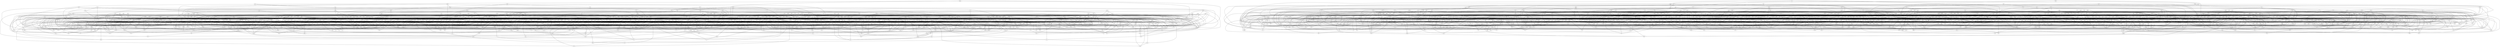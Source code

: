 graph G
{
lzr -- bkh;
ckv -- ljh;
ckv -- nnd;
ckv -- qmc;
ckv -- zfv;
ckj -- jtt;
ckj -- jkp;
ckj -- tgd;
ckj -- cmg;
rdz -- vgl;
rdz -- dpc;
rdz -- ljq;
svn -- fdm;
svn -- nrg;
svn -- rkr;
svn -- tsv;
xcj -- zrl;
xcj -- lnt;
mgs -- ztf;
mgs -- qzl;
qzs -- vpp;
qzs -- xxg;
qzs -- mqx;
qzs -- ngm;
tqr -- mtq;
tqr -- vpg;
tqr -- djd;
tbp -- hbv;
jgj -- qfp;
jgj -- vcm;
jgj -- pkp;
xdh -- slr;
snm -- xrh;
snm -- psc;
snm -- vgv;
snm -- mpn;
snm -- cbd;
cts -- zmp;
cts -- lng;
cts -- tbg;
qsn -- njh;
qfc -- cnn;
nhr -- jzs;
xhv -- gjb;
xhv -- fps;
xhv -- dzl;
rjh -- rgt;
rjh -- jql;
rdq -- rhd;
rdq -- msl;
rdq -- dfz;
rdq -- bkc;
pmd -- jxd;
pmd -- jmb;
tsq -- fnm;
tsq -- mgl;
tsq -- nln;
bfx -- zgr;
bfx -- cld;
bfx -- tsv;
bfx -- xrd;
jnt -- tqv;
jnt -- mpd;
trj -- nmm;
trj -- nln;
ppt -- xjk;
ppt -- xnr;
ppt -- zfq;
ppt -- dzx;
rxp -- ldd;
drm -- ccj;
drm -- jtt;
drm -- zxf;
drm -- mxb;
bxg -- txf;
bxg -- bnh;
bxg -- vgk;
bxg -- tmh;
lfm -- fgj;
lfm -- sjq;
lfm -- sxr;
lfm -- pzn;
gzd -- shc;
gzd -- pzj;
kpb -- blc;
kpb -- cnn;
kpb -- lkc;
kpb -- fkj;
hgj -- lbh;
hgj -- pnj;
hgj -- sbm;
hgj -- cdb;
lpr -- rzt;
lmc -- xlx;
lmc -- tvk;
rfp -- ffx;
rfp -- cqg;
mvt -- npn;
mvt -- dtq;
mvt -- xnq;
hkr -- gpd;
hkr -- bbl;
hkr -- shn;
tbg -- qzl;
tqb -- fxb;
tqb -- mrh;
bhq -- ktc;
bhq -- mgl;
bhq -- qcb;
rlk -- qvj;
xkt -- bbx;
xkt -- jsm;
xkt -- tsk;
xkt -- gxz;
jnr -- xgb;
jnr -- fjr;
rfc -- hxv;
rfc -- tqf;
rfc -- cln;
rfc -- bbn;
xnd -- gkn;
xnd -- fcm;
xnd -- nnc;
vlf -- gss;
vlf -- qct;
vlf -- qth;
vlf -- qtx;
ldg -- fgs;
ldg -- fjr;
ldg -- bvg;
nvh -- dtf;
nvh -- vxb;
ttq -- thc;
fhn -- bfz;
fhn -- djd;
fhn -- jtz;
ztk -- fmm;
ztk -- hvz;
xhd -- ngv;
frj -- hkm;
xpp -- jhs;
xpp -- lzs;
xpp -- slr;
xpp -- dgd;
mzz -- dtn;
mzz -- bhl;
mzz -- kmk;
kkq -- ksg;
kkq -- ssc;
cdb -- clt;
cdb -- lzs;
cdb -- xxm;
rrv -- dcj;
rrv -- mjv;
rrv -- lrp;
rrv -- bmm;
jsz -- kss;
jjv -- kzx;
jjv -- xjb;
jjv -- nkl;
jjv -- bfj;
jjv -- vpd;
rhp -- qzl;
rhp -- hsr;
rhp -- mkl;
drp -- thr;
drp -- hkr;
drp -- mnr;
drp -- qdm;
khl -- mhb;
vjr -- vqm;
vjr -- qhn;
vjr -- jgg;
blc -- dgx;
qmk -- jbm;
qmk -- tbp;
qmk -- jdh;
qmk -- dqr;
qmk -- vgl;
llp -- zkp;
llp -- njs;
llp -- xnd;
llp -- mtq;
zzh -- zjc;
zzh -- xqm;
qkj -- lgj;
qkj -- rgb;
dzb -- fgc;
dzb -- nxr;
dzb -- vpg;
dzb -- hzz;
qsm -- gps;
qsm -- lhm;
fxz -- cbg;
kns -- snt;
kns -- znl;
tqm -- nrk;
tqm -- jjh;
tqm -- szj;
tqm -- mcg;
rpt -- jnq;
rpt -- lpb;
rpt -- gqs;
rpt -- glk;
hmz -- qmf;
vmf -- pvl;
vmf -- lrj;
vmf -- vrs;
pgq -- znv;
fxv -- xrl;
fxv -- kgf;
fxv -- llh;
fxv -- xhm;
fxv -- hql;
dhr -- xcs;
dhr -- trr;
dhr -- ccj;
dhr -- skh;
vgx -- gbb;
vgx -- ldk;
vgx -- jqs;
rpv -- jqd;
rpv -- djz;
rpv -- hsc;
rpv -- sfz;
kzn -- fsh;
kzn -- scp;
hhd -- gqb;
hhd -- rpm;
hhd -- gtd;
hhd -- xxm;
pcz -- kdd;
pcz -- kzd;
rjq -- lkc;
rjq -- qps;
rxq -- rqr;
rxq -- nzm;
rxq -- flf;
rxq -- sdk;
jtk -- vmx;
jtk -- tzf;
jtk -- pbb;
jtk -- jqs;
bbs -- zrl;
bbs -- vbs;
bqm -- vts;
bqm -- jzq;
gkx -- pcf;
gkx -- jxz;
tqf -- rxd;
tqf -- bfz;
tqf -- zqt;
lkr -- fbs;
lkr -- bdc;
kbh -- gvs;
kbh -- bnh;
kbh -- cvg;
kbh -- kbl;
kbh -- kcn;
kpm -- dkm;
kpm -- dtq;
kpm -- pkj;
kpm -- npf;
gcb -- czn;
gcb -- nvr;
vrp -- ddd;
vrp -- nvg;
vrp -- pxz;
vrp -- vgv;
rvp -- tsr;
rvp -- sxm;
rvp -- dfc;
dxd -- rdn;
dxd -- gmv;
qfs -- xrf;
qfs -- klv;
qtl -- mzq;
qtl -- xqb;
qtl -- hhc;
dqr -- zpv;
fqc -- cbd;
fqc -- vvd;
fqc -- xdf;
ggc -- lpr;
ggc -- bxp;
vgz -- cft;
vgz -- jzj;
vgz -- qkb;
vgz -- cjq;
vgz -- xvn;
vgz -- tgd;
fxp -- ctr;
fxp -- nvc;
vpr -- ksg;
vpr -- jdh;
vpr -- dbm;
tfn -- tvs;
tfn -- rxf;
tfn -- gqt;
jjq -- jhh;
jjq -- qfc;
jjq -- cjq;
jjq -- dhl;
pfv -- vkh;
pfv -- fsf;
pfv -- lrp;
kkz -- flb;
kkz -- dhl;
kkz -- nqr;
kkz -- xhv;
kkz -- rks;
kkz -- hxb;
sfl -- qxp;
sfl -- zzg;
sfl -- kcs;
sfl -- tsk;
pxv -- kvz;
pxv -- snk;
pxv -- fqc;
pxv -- cgc;
rmx -- hhk;
rmx -- zcb;
rmx -- khl;
rmx -- fdm;
rmx -- tsc;
szf -- sjn;
szf -- sxm;
szf -- npm;
fsh -- pcj;
jsb -- gxn;
jjn -- hjs;
jjn -- gmv;
jjn -- ltt;
jjn -- kxs;
gsz -- ssz;
gsz -- cxf;
gsz -- ngp;
drn -- bdc;
drn -- tdl;
drn -- qmv;
drn -- thr;
ppr -- dvk;
hrj -- fzf;
hrj -- hzv;
dsp -- bzv;
dsp -- nvv;
dsp -- pgq;
vfx -- vxg;
vfx -- rpm;
vfx -- zpf;
qqs -- fkv;
qqs -- cdc;
grh -- kfk;
grh -- plf;
grh -- fxd;
qdc -- qsm;
qdc -- mvn;
qdc -- qsd;
qdc -- vbv;
jhh -- qqc;
jhh -- kzd;
jhh -- bqx;
mgl -- zcc;
mgl -- mps;
lvp -- njs;
lvp -- drn;
lvp -- jnr;
lvp -- nnt;
lvp -- shg;
zsc -- mmp;
zsc -- svc;
zsc -- rks;
zsc -- pcz;
xgt -- zzg;
xgt -- dmn;
xgt -- stl;
tlf -- vtz;
tlf -- mfn;
tlf -- kvq;
tlf -- dxx;
cqg -- dmb;
jml -- ckj;
jml -- hjc;
jml -- cjq;
jml -- jpr;
mhr -- flq;
mhr -- qmg;
mhr -- sfb;
mhr -- gkb;
mct -- vxb;
mct -- znv;
mct -- tsf;
mct -- bln;
shg -- jfv;
shg -- jsz;
kvv -- pvj;
kvv -- mpz;
kvv -- rpg;
kvv -- dtn;
cgc -- bln;
cgc -- ckt;
vlv -- qfp;
vlv -- rgb;
bvq -- pdh;
bvq -- qxd;
bvq -- brd;
bvq -- fpf;
ckx -- jxd;
cvk -- jjh;
cvk -- brt;
cvk -- qfq;
dtf -- nvk;
dtf -- dnz;
ftv -- dkk;
ftv -- lrz;
ftv -- npf;
ftv -- mhm;
vzp -- bsc;
vzp -- szr;
zcd -- xbk;
zcd -- tbn;
zcd -- sck;
zcd -- gvs;
bnf -- fsf;
bnf -- qxd;
bnf -- qpp;
bnf -- fpx;
ksn -- gck;
ksn -- fcj;
cpn -- ptx;
cpn -- ccj;
cpn -- jgj;
cpn -- vpv;
flc -- shf;
lrp -- qpl;
dxb -- lhm;
dxb -- xhd;
dxb -- vpd;
rmj -- rfp;
rmj -- mgs;
rmj -- pmd;
rmj -- ppk;
zfc -- ckk;
zfc -- bpk;
zfc -- qtv;
zfc -- khl;
ccz -- vhc;
ccz -- ctr;
ccz -- lrz;
ccz -- dqv;
bsc -- pgq;
tkx -- mkc;
tkx -- zrx;
gtb -- xgb;
gtb -- cnj;
dhg -- znl;
dhg -- rnc;
dhg -- jgn;
dhg -- hrg;
dhg -- fbl;
ppk -- pbb;
ppk -- vfx;
jtz -- lkr;
jtz -- bbn;
fdh -- snt;
rvn -- dft;
rvn -- gnv;
ghg -- rks;
ghg -- kgf;
kfk -- pcf;
xpj -- pvk;
xpj -- fjh;
xpj -- hsc;
xpj -- gtd;
bgx -- rzt;
rps -- cdc;
rps -- gqs;
tnz -- vrx;
tnz -- xdh;
tnz -- xxm;
jsp -- bhl;
jsm -- xvg;
jsm -- ptx;
jsm -- mvb;
jsm -- mrh;
smg -- cdx;
smg -- xpr;
smg -- xzq;
qgl -- bcc;
qgl -- blc;
fzf -- rcg;
rmb -- dmq;
rmb -- vgl;
rmb -- hpq;
dlg -- zvk;
dlg -- sbx;
dlg -- ghg;
dlg -- ldd;
dlg -- trj;
dlg -- rvh;
vvm -- mvc;
vvm -- cnd;
zvm -- fcm;
zvm -- fgc;
zvm -- cbd;
hgd -- dmr;
hgd -- tjt;
hgd -- pbg;
hgd -- ljh;
nkr -- tvz;
nkr -- scp;
rqr -- hnb;
rqr -- ndn;
rqr -- msr;
rqr -- vqm;
qxb -- jlh;
qxb -- kff;
qxb -- sph;
qxb -- hzc;
sxh -- cjz;
sxh -- qmg;
sxh -- xmj;
mlc -- qzg;
mlc -- fdh;
mlc -- rxh;
rlh -- ppr;
rlh -- xfz;
rlh -- xdz;
rlh -- glv;
rlh -- bpv;
rlh -- cpv;
dnx -- zcv;
fdq -- zkm;
fdq -- csd;
zvg -- vtl;
zvg -- drk;
zrk -- dsh;
zrk -- zcb;
zrk -- blb;
zrk -- ppr;
vck -- vtf;
qtx -- hbt;
svc -- qqh;
lvm -- zvd;
lvm -- dtf;
lvm -- jsb;
rxd -- tmh;
rxd -- drk;
bmx -- zkb;
bmx -- fnc;
bmx -- hhx;
bmx -- drg;
kmt -- qtp;
kmt -- gjh;
kmt -- smh;
rjp -- rkb;
rjp -- mgr;
rjp -- zpj;
rjp -- jsb;
gkn -- hvb;
gxp -- htl;
gxp -- xcs;
gxp -- bfr;
gxp -- zzn;
gxp -- fbx;
xhm -- ftn;
jlm -- kkn;
jlm -- plp;
xlv -- trp;
xlv -- cnj;
xlv -- kpq;
xlv -- bkc;
hfg -- tlp;
hfg -- vkz;
hfg -- zkb;
hfg -- nkr;
hfg -- fbl;
txj -- vdq;
txj -- plh;
lmx -- srj;
lmx -- frt;
lmx -- vxj;
lmx -- qmh;
bsp -- qps;
bsp -- plf;
vtz -- mvb;
gmh -- cbd;
gmh -- znl;
hfb -- pzp;
hfb -- zgb;
hfb -- gsx;
hfb -- dmf;
hfb -- brf;
lrz -- nlr;
lrz -- skr;
pfd -- nmm;
pfd -- bck;
pfd -- pkz;
nfs -- tcc;
nfs -- hmc;
nfs -- nfc;
flq -- flv;
flq -- jnt;
flq -- mzq;
pbg -- qdr;
btd -- bgv;
btd -- cqc;
btd -- ptl;
btd -- fgs;
bgn -- kbb;
bgn -- kxm;
bgn -- hql;
bgn -- qjk;
qsc -- vcb;
qsc -- kzq;
qsc -- zqt;
qsc -- gbh;
bhj -- ckx;
bhj -- jgd;
bhj -- vmg;
bhj -- gbb;
kcs -- hvd;
kcs -- zrf;
kcs -- qgl;
qlt -- fdv;
qlt -- bmm;
qlt -- dhl;
qlt -- fsf;
bbr -- dmq;
bbr -- kbn;
bbr -- znj;
bbr -- scr;
gpf -- bkh;
gpf -- qdr;
gpf -- vtm;
gpf -- crd;
gpf -- dvj;
jjx -- dgx;
jjx -- gbs;
rct -- ldv;
rct -- vgk;
rct -- mck;
rct -- fbl;
xvb -- jdk;
xvb -- zqt;
xvb -- nvg;
xvb -- jfl;
nkl -- xzm;
nkl -- jzj;
nkl -- mhx;
nxg -- fgc;
tzs -- zjc;
tzs -- xhc;
tzs -- mdh;
qpf -- czm;
qpf -- dxx;
qpf -- hzs;
qpf -- zpk;
ssd -- jsc;
ssd -- kld;
ssd -- shf;
ssd -- frx;
gtd -- shf;
nxr -- kcn;
nxr -- qfj;
nxr -- mpm;
mmp -- dmn;
mmp -- pzg;
sfz -- hrl;
sfz -- ssz;
sfz -- ghn;
vmj -- xzd;
vmj -- pzj;
vmj -- pbq;
vmj -- mzd;
jft -- zxs;
jft -- cnn;
jkp -- zxs;
jkp -- hbg;
jkp -- mxb;
tfr -- vtj;
tfr -- pnp;
tfr -- hsf;
tfr -- gmh;
xql -- pkz;
xql -- hhf;
xql -- xfs;
vpd -- sss;
hsk -- zpt;
lqr -- ghm;
ptx -- dmb;
fcq -- ntb;
fcq -- zkb;
fcq -- dbm;
fcq -- lgb;
fcq -- smg;
bvv -- jsb;
bvv -- vkz;
bvv -- lnt;
bvv -- nnc;
ldv -- jnf;
ldv -- drc;
qpc -- bgv;
qpc -- ctr;
rnm -- qkz;
pjk -- hxb;
pjk -- stk;
pjk -- vjc;
pjk -- shv;
pjk -- sjq;
pjk -- rxp;
hsf -- psc;
hsf -- nvv;
hsf -- jvv;
khs -- sdk;
khs -- bjm;
khs -- bxp;
pvp -- kzn;
pvp -- mln;
gsx -- vhp;
gsx -- cvj;
ghn -- dgx;
ghn -- qzl;
lfq -- rql;
lfq -- gcb;
lfq -- lhz;
jfv -- zjc;
pkv -- fgd;
pkv -- qvz;
pkv -- fpk;
qmh -- shc;
qmh -- mzm;
fpn -- qps;
fpn -- dtz;
pbd -- hrj;
pbd -- qcq;
qlf -- frj;
jgs -- rdk;
jgs -- lnt;
jgs -- jsz;
jgs -- bsx;
pcj -- qnt;
vgf -- gps;
vgf -- shr;
zbv -- gzd;
zbv -- xnk;
zbv -- bmq;
zbv -- pnj;
rbh -- xcx;
rbh -- fkc;
rbh -- sgb;
rbh -- smv;
rbh -- hfs;
gbb -- gkh;
gbb -- dkf;
fdn -- zpt;
fdn -- fll;
pvk -- rvn;
pvk -- mrg;
fxg -- vjr;
fxg -- pcz;
fxg -- hrh;
nqj -- lrp;
nqj -- ngp;
sfb -- krq;
sfb -- rfv;
sfb -- xnt;
xpx -- lxd;
xpx -- tts;
xpx -- nxh;
jzv -- bnt;
jzv -- vfr;
jzv -- sxm;
lxs -- kxs;
lxs -- grd;
lxs -- sbh;
gtl -- kvt;
gtl -- fsf;
gtl -- xnr;
gtl -- kxd;
bgl -- rvn;
bgl -- nst;
bgl -- jzb;
vhp -- cdc;
qdm -- fct;
qdm -- zzh;
qdm -- mzq;
jvb -- kxd;
jvb -- qpl;
jvb -- gtf;
jvb -- nrk;
jvb -- bqg;
jvb -- htx;
clv -- jgs;
clv -- shk;
clv -- mlc;
msh -- brf;
msh -- qmc;
msh -- lss;
msh -- hfk;
vlp -- rff;
vlp -- kjf;
vlp -- lqm;
vlp -- ctv;
zfq -- dcd;
zfq -- xhm;
tzh -- jzq;
tzh -- lqx;
tzh -- lxg;
tzh -- kkn;
tzh -- vxb;
xrl -- hxq;
xrl -- frx;
khz -- qcq;
khz -- hnr;
khz -- psl;
khz -- ztc;
nhz -- vft;
xqb -- vmk;
xqb -- dmf;
kbm -- kbn;
kbm -- xrh;
rzt -- slr;
kzq -- bdb;
kzq -- tsr;
kzq -- prh;
vxf -- slb;
vxf -- vts;
vxf -- fsh;
nsh -- stc;
nsh -- mpn;
qdg -- bqf;
qdg -- clk;
qdg -- snn;
qdg -- lpg;
jdd -- mjg;
jdd -- nvl;
jdd -- tkx;
jdd -- tqr;
hrh -- clt;
hrh -- plt;
hrh -- dmb;
gjh -- klz;
gjh -- brd;
kbk -- dlg;
kbk -- xhd;
kbk -- rjq;
kbk -- pkz;
psq -- czz;
psq -- nbp;
psq -- hpd;
psq -- qkz;
fcm -- plh;
tpv -- snt;
tpv -- stc;
vvt -- fsh;
ptf -- pbg;
ptf -- zjc;
ptf -- xnq;
ptf -- mvc;
ptf -- qgc;
ptf -- dfc;
ptf -- tvt;
ptf -- kns;
hsg -- drk;
hsg -- glk;
hsg -- kfj;
hsg -- bsr;
bfz -- vhc;
bfz -- vhh;
mxf -- qgx;
mxf -- lkc;
kgd -- lzr;
kgd -- fll;
klv -- kqr;
dcd -- bfm;
trq -- rht;
xmj -- ffd;
xmj -- cjh;
xmj -- gtj;
xmj -- xvd;
fvn -- mgh;
fvn -- rkr;
fvn -- znz;
fvn -- grd;
pdq -- qfj;
hrb -- tfn;
hrb -- glc;
hrb -- kns;
hrb -- xfn;
hrb -- dkb;
blb -- qpl;
blb -- kld;
qrj -- jsm;
ldr -- jmb;
ldr -- mzj;
ldr -- vqm;
rlf -- vgt;
rlf -- htc;
rlf -- fxz;
hnq -- tkr;
hnq -- kxv;
hnq -- jpc;
njn -- fhn;
njn -- xnd;
njn -- pht;
njn -- njh;
vrx -- mzj;
vrx -- tqb;
cln -- vpr;
cln -- hxv;
cln -- vfp;
krl -- nld;
krl -- xdl;
krl -- fdn;
krl -- dtq;
xfm -- thc;
xfm -- dlb;
xfm -- ndn;
xfm -- czm;
xfm -- fpx;
xfm -- zcb;
ndl -- tvz;
npf -- vxb;
fql -- ntb;
ccd -- cxf;
ccd -- ccf;
clt -- kxm;
sbj -- bck;
vzl -- kqj;
vzl -- bpt;
vzl -- bhl;
ccj -- xsl;
kxs -- mhb;
kxs -- qrq;
kxs -- vpp;
qth -- qvr;
qth -- bpp;
rdl -- kzn;
rdl -- kfj;
rdl -- zxj;
rdl -- nzj;
fpx -- sxr;
fpx -- nzm;
fpx -- bfm;
shl -- zft;
shl -- bfj;
shl -- mjv;
rds -- jqf;
rds -- phc;
rds -- flc;
rds -- sld;
rds -- nnz;
czx -- hqv;
lsc -- lpg;
lsc -- mlc;
lsc -- tbp;
lsc -- nvr;
lsc -- xpx;
lsc -- fkc;
qsd -- slr;
qsd -- hbg;
qsd -- hnr;
trp -- ldv;
trp -- dph;
trp -- glr;
lzp -- lzs;
lzp -- mps;
pdv -- jmp;
pdv -- zzn;
htx -- cfm;
htx -- bpt;
htx -- flc;
nzs -- pzc;
nzs -- hmz;
nzs -- tfg;
crs -- xgr;
crs -- zrt;
hsm -- bsr;
hsm -- lmc;
hsm -- gjp;
mnp -- czn;
mnp -- lmc;
mnp -- xpr;
mnp -- bmx;
mfn -- smh;
dkb -- zph;
ppx -- xgb;
ppx -- dpc;
ppx -- gpd;
ppx -- hpd;
mnr -- cdc;
mnr -- kkt;
pbr -- sxg;
pbr -- hhc;
pbr -- ljz;
pbr -- vtf;
fkj -- qpp;
hcm -- pdh;
hcm -- xdh;
hcm -- cpv;
hcm -- lcq;
mcf -- llp;
mcf -- ljq;
mcf -- zpv;
mcf -- hfs;
jdk -- ssc;
mck -- kcj;
mck -- rgh;
hzf -- tvt;
hzf -- tkx;
hzf -- hrt;
dhj -- fxb;
dhj -- gjd;
lpz -- qkz;
lpz -- htc;
tts -- rnm;
tts -- bdc;
tts -- scb;
tts -- kgd;
tts -- mvc;
jxd -- xxm;
jxd -- vcm;
jxd -- qtp;
xpl -- zgr;
xpl -- gbs;
xpl -- xhm;
xpl -- sxr;
xpl -- tsc;
qqm -- pcm;
rgb -- qrj;
rgb -- fqd;
msl -- cvs;
msl -- nlr;
fmm -- mhm;
fmm -- lpb;
rtt -- xql;
rtt -- tbg;
rtt -- vgx;
rtt -- lgj;
xbt -- qlf;
xbt -- kjr;
xbt -- zqk;
xbt -- vpv;
mgm -- sgz;
mgm -- mps;
mgm -- gjd;
clk -- tvk;
clk -- vmk;
clk -- bnt;
rqd -- ptl;
rqd -- bpl;
rqd -- xgr;
rqd -- vbk;
rqd -- drg;
vgl -- txf;
bbx -- zdd;
bbx -- jsc;
bbx -- jql;
fpk -- xdd;
fpk -- ffr;
fpk -- hbt;
fpk -- cqg;
dmq -- qzg;
ncb -- znj;
ncb -- mls;
ncb -- kmq;
ncb -- cvq;
xjk -- ghn;
xjk -- gtd;
xjk -- cvk;
bcc -- mrh;
bcc -- bfm;
tnh -- rqm;
tnh -- lrj;
xfz -- jkd;
xfz -- zdf;
zrv -- rmx;
zrv -- mgl;
zrv -- rpm;
ztf -- xzd;
ztf -- bpk;
ztf -- mvb;
gjb -- xfz;
gjb -- xxg;
zgq -- xlf;
zgq -- ddd;
zgq -- vvt;
zgq -- scb;
hmc -- kbb;
hmc -- ckm;
jts -- qpc;
jts -- vhc;
jts -- dfn;
jts -- vpg;
slb -- qkz;
dpd -- klv;
dpd -- mpd;
dpd -- mhm;
msr -- mrg;
zhs -- qct;
zhs -- ccf;
plp -- rqm;
plp -- qzg;
jvv -- gqt;
cpk -- zdd;
cpk -- svc;
cpk -- gqb;
cpk -- dtn;
cpk -- kfk;
bgk -- nvk;
bgk -- gck;
mkv -- ksn;
bnt -- vts;
mpn -- qxh;
mpn -- nlr;
fdb -- vvg;
qcq -- gsm;
qcq -- fzf;
ccf -- xcf;
mvn -- bph;
mvn -- fzf;
mvn -- qqc;
zbs -- vcb;
zbs -- cvg;
zbs -- crd;
jlh -- qsn;
jlh -- xbk;
jlh -- vhc;
ckm -- vvg;
ckm -- qxp;
rkr -- vrx;
rkr -- xcf;
rkr -- fxl;
scs -- hmc;
scs -- ngm;
scs -- mgm;
scs -- pcz;
nbp -- drc;
nbp -- kbm;
nbp -- prj;
nbp -- rlk;
nbp -- jxb;
nbp -- glc;
szj -- pxf;
szj -- rjq;
szj -- pjc;
kxm -- tcv;
kxm -- kbd;
kxm -- ghm;
gdv -- srg;
gdv -- fsv;
gdv -- qfp;
gdv -- psr;
gdv -- mrm;
gdv -- vdf;
qgc -- bkh;
qgc -- zfv;
tvg -- fpf;
lhm -- pzn;
lhm -- mvr;
rkl -- mqf;
rkl -- bkp;
rkl -- qlf;
lph -- flv;
lph -- qfs;
hfh -- vxt;
hfh -- zvd;
fqr -- mkl;
fqr -- xzm;
fqr -- nkb;
mpd -- tlp;
jng -- cmn;
jng -- lhm;
czm -- ggs;
czm -- fdb;
sbc -- psc;
sbc -- kcj;
sbc -- fns;
dqt -- gkx;
dqt -- mfm;
cft -- xcf;
nnt -- gkb;
nnt -- kss;
nnt -- dfz;
cjz -- dfz;
nnd -- mnr;
nnd -- jjz;
gtx -- trj;
gtx -- gsz;
gtx -- vlv;
gtx -- psg;
czn -- ljz;
bgp -- fpx;
bgp -- ldr;
bgp -- lpr;
bgp -- hzv;
tss -- nhx;
tss -- dmq;
tss -- sxh;
tss -- rqm;
tss -- qdm;
xmr -- qjd;
xmr -- qtv;
xmr -- nqj;
xmr -- smh;
znv -- gbh;
znv -- qvj;
lng -- fdb;
lng -- nzm;
lng -- trj;
bmk -- nst;
bmk -- bcc;
bmk -- jcp;
bmk -- ghg;
xfb -- mqf;
xfb -- hcm;
xfb -- flb;
xfb -- fxg;
rjs -- qhb;
rjs -- rps;
rjs -- dns;
rjs -- cjh;
rjs -- gtb;
rjs -- lqp;
rjs -- nrf;
mxb -- bfj;
mxb -- tpl;
kvj -- pdq;
kvj -- ptm;
kvj -- xrz;
kvj -- nnc;
kfx -- xnk;
kfx -- xhd;
kfx -- xkd;
kfx -- cqg;
kmq -- ttn;
kmq -- xcj;
xvl -- qlf;
xvl -- gzp;
xvl -- dkf;
xvl -- svq;
xvl -- mgl;
pks -- chd;
pks -- mzz;
pks -- qgt;
qxh -- pzx;
vmk -- rnm;
xcx -- xqm;
xcx -- ljz;
zdf -- flb;
zdf -- mrg;
gtf -- pzn;
cjq -- dxb;
snp -- hvz;
snp -- glt;
snp -- ckc;
brt -- fqd;
brt -- vgf;
fdf -- fvr;
fdf -- tqb;
fdf -- jmr;
zhm -- msr;
zhm -- fxd;
zhm -- fzl;
flf -- tvg;
flf -- gbs;
flf -- pzj;
qtn -- bmq;
qtn -- kmt;
qtn -- hmr;
qtn -- mgs;
trz -- rpm;
trz -- pdv;
trz -- cmn;
grg -- mhm;
grg -- zrt;
jjh -- mht;
jjh -- nsl;
jjh -- jft;
dxx -- jsp;
dxx -- pzn;
rlg -- qtx;
grd -- sbj;
mhn -- pdx;
mhn -- csd;
mhn -- ncq;
mhn -- xdc;
mhn -- pnj;
chp -- jzz;
chp -- ddj;
chp -- vjv;
chp -- bqx;
nvl -- jsz;
nvl -- ttn;
tzn -- xlf;
tzn -- ksg;
tzn -- xpx;
tzn -- ktz;
grq -- pfd;
grq -- szj;
grq -- fsv;
kqj -- hkm;
vkz -- zph;
kkt -- hpd;
fll -- zcv;
gbj -- sfr;
gbj -- ktc;
gbj -- bjl;
gbj -- rkf;
gbj -- ttd;
gbj -- bck;
rnn -- hnq;
rnn -- lkr;
rnn -- mfr;
rnn -- gpd;
sln -- bqg;
sln -- llh;
sln -- zrv;
nms -- znf;
nms -- mnz;
nms -- rps;
lcb -- jqf;
lcb -- shv;
lcb -- zpk;
lcb -- zxf;
bmq -- gjd;
bzv -- vtf;
dzp -- lxs;
dzp -- ptk;
dzp -- nhr;
dzp -- djz;
xgr -- fkc;
zfj -- vxt;
zfj -- lph;
zfj -- mtq;
zfj -- cst;
zfj -- rfj;
cld -- fpf;
cld -- tsv;
cld -- vgf;
xxq -- sgq;
xxq -- ppk;
xxq -- zcc;
xxq -- sbh;
zmp -- rzt;
zmp -- qqm;
zmp -- ntm;
zmp -- klz;
xdl -- vks;
xdl -- qmc;
xdl -- jgn;
lhd -- qfp;
lhd -- nhj;
lhd -- lgj;
lhd -- ftd;
lhd -- rxp;
zpd -- lpf;
zpd -- dft;
zpd -- pzn;
zpd -- mjb;
bvg -- dfc;
bvg -- zcv;
bvg -- xlf;
bvg -- rfj;
vbk -- fpv;
vbk -- nhz;
tdl -- kxv;
tdl -- slb;
tdl -- glr;
tjt -- nvc;
tjt -- lpb;
tjt -- gpj;
pzp -- pnp;
dpv -- dgg;
dpv -- jkd;
dpv -- pzj;
dpv -- lzp;
gzp -- qgx;
gzp -- fbx;
gkh -- srj;
gkh -- nsl;
gkh -- ntm;
pfs -- qps;
pfs -- cfm;
fkc -- tgz;
zlv -- rlk;
zlv -- ptm;
zlv -- cnj;
zlv -- vgk;
dfn -- lpz;
dfn -- tts;
dfn -- cnd;
jxb -- xbm;
jxb -- jdk;
jxb -- phs;
kbn -- rlk;
kbn -- vhc;
jgg -- fxx;
jgg -- vlv;
jgg -- tsk;
jgg -- ncq;
kkx -- sln;
kkx -- djz;
kkx -- hjt;
kkx -- dcd;
rhd -- qnt;
rhd -- vdq;
hll -- gcb;
hll -- sgp;
hll -- tvt;
hll -- ldg;
flv -- jgv;
gkz -- vbz;
gkz -- ldv;
gkz -- bqm;
gkz -- bhk;
dpc -- xvd;
dpc -- tts;
dpc -- spz;
ztt -- lkr;
ztt -- xvs;
ztt -- tqq;
ztt -- hfk;
ztt -- kkt;
zxf -- gzp;
dqn -- vch;
dqn -- qgf;
dqn -- ncq;
kgj -- grg;
kgj -- jpc;
kgj -- hrg;
kgj -- vks;
kgj -- xpr;
lrv -- bgv;
gzj -- shl;
gzj -- grq;
gzj -- zrf;
gzj -- ffr;
psg -- trr;
frz -- hbg;
frz -- xvn;
frz -- vch;
tsf -- qgc;
tsf -- ldq;
tsf -- scr;
nqb -- tgz;
nqb -- ztk;
nqb -- smf;
nqb -- gkz;
gpd -- tkr;
hgq -- shk;
hgq -- zmz;
hgq -- jgn;
xvd -- zmx;
gbd -- skp;
gbd -- clk;
gbd -- djv;
gbd -- gts;
czz -- vrs;
czz -- nkr;
hrl -- flb;
hrl -- qzt;
xrd -- dtz;
xrd -- sdn;
xrd -- ftd;
ttn -- cbg;
xfh -- xsl;
xfh -- hhk;
xfh -- sfr;
jzs -- pjc;
lgx -- smh;
lgx -- ppr;
lgx -- zcc;
lgx -- kzm;
vgv -- kmq;
vgv -- tfg;
rzh -- lgz;
rzh -- qfc;
rzh -- cnn;
ttg -- lzv;
ttg -- npm;
ttg -- gpd;
ttg -- gxn;
hst -- kxs;
hst -- xnr;
hst -- tcv;
stl -- vmg;
stl -- mqx;
nzx -- vtj;
nzx -- rlq;
nrg -- lzs;
vmx -- tmd;
vmx -- nln;
vmx -- vtz;
xsk -- rff;
xsk -- jhs;
qxd -- sbn;
vmh -- dph;
vmh -- kxv;
srf -- zcv;
srf -- qdr;
rxm -- fdg;
rxm -- lrb;
rxm -- dqr;
rxm -- sgb;
rkf -- mzj;
rkf -- thc;
rkf -- pdh;
rkf -- pbd;
rkf -- jzs;
qcb -- pdx;
qcb -- csd;
qcb -- qxd;
qcb -- gsm;
krn -- xrz;
krn -- bhk;
krn -- zqt;
krn -- djd;
ngm -- sfr;
ngm -- blc;
ffr -- llh;
ffr -- pfc;
rdk -- jzq;
rdk -- jdh;
fsz -- dxb;
fsz -- mqf;
fsz -- dpv;
fsz -- jmr;
mnz -- grs;
lnf -- thc;
lnf -- srj;
lnf -- psl;
lnf -- hcq;
jpj -- ngv;
jpj -- cft;
zbq -- sqh;
zbq -- cln;
zbq -- hfg;
vjc -- pcm;
vjc -- ztc;
vjc -- qpf;
nnz -- shl;
nnz -- mps;
nnz -- fdq;
fdv -- bcc;
fdv -- rxp;
dzl -- gtf;
krm -- npm;
krm -- nrf;
krm -- qmc;
krm -- jsb;
qkd -- mgn;
qkd -- lrv;
qkd -- fgs;
qkd -- zrt;
mkz -- dgx;
mkz -- xvg;
mkz -- dvk;
mkz -- jng;
xdc -- bmq;
rgt -- kmk;
szr -- pzx;
szr -- njh;
xnt -- vxt;
xnt -- cvj;
dtz -- qtp;
qjk -- mxf;
qjk -- nqj;
rnc -- vck;
rnc -- vmh;
rnc -- njs;
rnc -- bxt;
fth -- bjm;
fth -- ltm;
fth -- zzg;
fth -- lcb;
dgg -- rff;
fhz -- xhk;
fhz -- mkl;
fhz -- dlb;
fhz -- sdk;
jqd -- nhr;
gjp -- ncf;
gjp -- qmf;
gjp -- dnx;
bph -- zkm;
bph -- kdd;
vss -- xvg;
vss -- fdb;
fgd -- kzm;
gqk -- jmc;
gqk -- zmz;
gqk -- fgs;
tbq -- hbg;
tbq -- fpn;
tbq -- kxd;
tbq -- blb;
cbg -- vtm;
cbg -- qxh;
cbg -- ncf;
znf -- bnt;
znf -- bbl;
znf -- xrh;
znf -- jgv;
vdd -- fdv;
vdd -- pzg;
vdd -- rfp;
vdd -- cpn;
kdj -- sqq;
kdj -- lms;
kdj -- vxj;
kdj -- sjg;
kdj -- vtz;
pfl -- ptx;
pfl -- sbn;
pfl -- sxr;
pfl -- gbs;
mln -- qmf;
mln -- lzr;
zfv -- pnp;
zfv -- qqs;
fps -- vcm;
fps -- jzz;
fps -- shr;
jnq -- vck;
jnq -- vft;
jnq -- bqm;
nzq -- xcj;
hzz -- jdk;
hzz -- lzr;
hzz -- msl;
ztc -- kbd;
fgs -- vkz;
xgf -- snp;
xgf -- tvk;
grp -- nlr;
grp -- zph;
grp -- xnt;
grp -- plh;
hxv -- mdn;
hxv -- nxh;
hxv -- nvc;
lql -- pdq;
lql -- vgl;
lql -- npg;
lql -- hnm;
lql -- ddd;
lql -- bln;
lql -- jgn;
mvr -- qtx;
mvr -- bfm;
qgf -- frt;
qgf -- pmf;
vqm -- ngs;
hhx -- cvs;
hhx -- prp;
tpb -- qlf;
tpb -- nnz;
tpb -- jhs;
btl -- dmb;
btl -- khs;
btl -- srj;
btl -- zgr;
glc -- skr;
glc -- gbh;
skl -- pmf;
skl -- qqh;
skl -- vcj;
gqb -- ctv;
zgb -- xgf;
zgb -- ksg;
zgb -- vzp;
tzf -- csd;
mhb -- ckk;
dfc -- pnp;
bks -- rck;
bks -- svq;
bks -- pfv;
bks -- bfm;
bks -- sfr;
xfs -- mgm;
xfs -- pxf;
xfs -- lsp;
vdq -- ljz;
kgt -- qct;
kgt -- pvj;
kgt -- ngs;
kgt -- dmn;
nnc -- vts;
lnt -- ccp;
shv -- dtn;
shv -- rxx;
mqq -- snk;
mqq -- kqr;
mqq -- snn;
mqq -- fjr;
ljh -- kkq;
ljh -- hnm;
vhn -- dcq;
vhn -- hfh;
vhn -- vbs;
vhn -- zrt;
xqm -- ljz;
ldk -- vcj;
ldk -- xnr;
ldk -- nfs;
nvc -- tmk;
dmh -- dmf;
dmh -- cbd;
dmh -- vft;
dmh -- vtj;
ztv -- lhz;
snk -- nrf;
snk -- hfh;
snk -- jjz;
mlz -- tsv;
mlz -- ttd;
mlz -- qkj;
mlz -- xdd;
mlz -- shr;
nqp -- snn;
nqp -- gck;
nqp -- qkz;
nqp -- dxm;
cqc -- ncf;
cqc -- dkm;
cqc -- bqf;
cqc -- lpz;
jxp -- bgk;
jxp -- fdh;
jxp -- rhs;
jxp -- lds;
jxp -- nzq;
glk -- xbm;
glk -- hzc;
hnp -- ckk;
hnp -- lmx;
hnp -- qfd;
hnp -- tpb;
hxb -- mht;
hxb -- kfr;
rvh -- xdh;
rvh -- dbj;
rvh -- svc;
vfr -- fct;
vfr -- pxz;
vfr -- stc;
cfm -- hxq;
kng -- bzv;
bzp -- xvs;
bzp -- znj;
bzp -- pnr;
bzp -- ssc;
pkz -- qxp;
pkz -- gps;
trr -- qtp;
trr -- kdd;
lds -- xrh;
lds -- fpv;
lds -- bhk;
nqr -- znp;
nqr -- ccf;
lkl -- gbh;
lkl -- jnt;
lkl -- ncf;
jmc -- fxz;
hlv -- gqt;
hlv -- cvs;
hlv -- dkk;
hlv -- shn;
sjn -- zrx;
sjn -- glr;
sjn -- bbs;
hfk -- htb;
cst -- vmf;
cst -- pqt;
jgd -- jqd;
jgd -- fbp;
jgd -- stl;
ptk -- zhs;
ptk -- qrj;
ptk -- pks;
rql -- hzz;
rql -- zvd;
rql -- mkv;
rql -- kbl;
qns -- lfq;
qns -- vcg;
qns -- shn;
qns -- dbm;
qns -- vhn;
dns -- cdx;
dns -- zmx;
dns -- nzq;
trx -- pcm;
nkb -- pjc;
nkb -- qgt;
bth -- kcn;
bth -- txp;
bth -- msl;
bth -- hrt;
jnj -- jjx;
jnj -- dgx;
jnj -- tsv;
jnj -- vxg;
znb -- bgv;
znb -- dpd;
jmr -- nln;
jmr -- gzd;
mvp -- thr;
mvp -- qmg;
mvp -- ncz;
mvp -- gkn;
rdn -- tcc;
rdn -- qgl;
gmv -- tvg;
kpq -- vvt;
kpq -- fql;
kpq -- srf;
vmg -- nrg;
vmg -- ngp;
ccb -- ztv;
ccb -- xrf;
ccb -- znj;
ndt -- vch;
ndt -- xcs;
ndt -- hkf;
ndt -- sbn;
qcc -- rht;
qcc -- fxl;
qcc -- zvc;
qcc -- dqt;
bql -- lgz;
bql -- xzm;
bql -- pdv;
bql -- bjm;
zpf -- sqq;
mfm -- zcc;
mfm -- hkm;
mfm -- cnn;
pbq -- ccd;
pbq -- fqd;
pbq -- pxf;
blp -- htb;
blp -- npn;
blp -- bkh;
jls -- vcg;
jls -- grs;
jls -- spz;
jkk -- bgk;
jkk -- thr;
pzc -- tkr;
pzc -- zjc;
pzc -- tlp;
xdg -- fnm;
xdg -- frt;
xdg -- hvd;
xdg -- llx;
dzx -- mvn;
dzx -- kjc;
dzx -- bpk;
sgb -- nvk;
vtn -- qrp;
vtn -- tmh;
vtn -- gcb;
vtn -- dkb;
tgd -- mzm;
tgd -- ggc;
kzm -- dmn;
vfj -- tnh;
vfj -- tfg;
vfj -- tkr;
vfj -- ljq;
hvx -- jkd;
hvx -- rxv;
hvx -- llh;
hvx -- pmd;
hvx -- dqn;
bqg -- sbx;
bqg -- qpl;
gxv -- smr;
gxv -- stc;
gxv -- vfr;
gxv -- bxn;
zvk -- jjn;
zvk -- ngv;
psl -- ldr;
psl -- dqt;
pjv -- rfv;
pjv -- ssc;
pjv -- ndl;
pjv -- jnf;
pjv -- lph;
jgx -- qsn;
jgx -- rgh;
prp -- scp;
prp -- vgt;
hhc -- bxt;
hhc -- hhx;
hhc -- bpg;
jzj -- qhv;
jzj -- lqr;
scr -- pgq;
dkp -- dkf;
dkp -- ftn;
xzf -- pfc;
xzf -- qqm;
xzf -- kcs;
xzf -- fxl;
xzf -- htx;
bkp -- qgx;
ftd -- vgf;
xnk -- pzn;
xnk -- mrh;
bqf -- czx;
lrr -- jmc;
lrr -- tnl;
lrr -- xlf;
lrr -- vtf;
lrr -- dcq;
lrr -- dkb;
qrp -- jfv;
qrp -- hgq;
qrp -- ptm;
svz -- ndl;
svz -- rmb;
svz -- lpg;
svz -- mnz;
svz -- szf;
nrk -- dhj;
nrk -- hhk;
kft -- qmf;
kft -- jgx;
kft -- gtb;
kft -- lql;
kft -- gmh;
kft -- hsk;
pmf -- pjc;
thb -- ggc;
thb -- dxd;
thb -- pcm;
thb -- bfc;
tbn -- nsh;
tbn -- hfk;
tbn -- npn;
rpb -- sss;
rpb -- bsp;
rpb -- ldd;
rpb -- trq;
rpb -- hnr;
fqg -- fcj;
fqg -- tll;
fqg -- lvf;
fqg -- jvv;
kjf -- mcg;
kjf -- qxd;
kjf -- qvz;
pkj -- ksn;
pkj -- hsg;
pkj -- nsj;
hbz -- xbk;
hbz -- smv;
hbz -- pzx;
hbz -- gvs;
hbz -- lrb;
xmv -- fdf;
xmv -- ttq;
xmv -- lpf;
zlp -- cgc;
zlp -- lqp;
zlp -- krk;
zlp -- sxg;
pkp -- dgg;
pkp -- xsk;
pkp -- zft;
pkp -- nmm;
mfr -- vks;
mfr -- skp;
gpn -- krk;
gpn -- clv;
gpn -- vhh;
gpn -- zph;
gpn -- qmg;
rhs -- tmh;
rhs -- fxz;
rrx -- nrt;
rrx -- lgz;
rrx -- xvn;
rrx -- glv;
rrx -- jqf;
sss -- fnm;
sss -- kzd;
ptm -- znj;
ptm -- zgd;
ptm -- djd;
qhq -- jfl;
qhq -- kkq;
qhq -- bbn;
qhq -- rlf;
bbn -- zgd;
mtq -- nnc;
tsr -- txj;
htb -- vmk;
htb -- kcj;
zgr -- mfn;
zgr -- mvr;
qpg -- hqv;
qpg -- ksn;
vfp -- dnz;
ljq -- scp;
fjr -- bsr;
sfq -- qqs;
sfq -- klv;
sfq -- tvk;
sfq -- xgf;
sld -- fdm;
sld -- llx;
sld -- frx;
sld -- rcg;
npm -- hrg;
gqn -- hbv;
gqn -- zpv;
gqn -- htb;
gqn -- pnr;
qjd -- xsl;
qjd -- mqx;
qjd -- dsh;
xhk -- pfc;
xhk -- rkl;
xhk -- ccc;
nst -- jzz;
vqb -- drc;
vqb -- fgc;
vqb -- scp;
vqb -- zpt;
vhb -- ztf;
vhb -- pjc;
vhb -- trl;
vhb -- fsv;
dcz -- zfq;
dcz -- pzg;
dcz -- mkl;
dcz -- zvc;
kfj -- sck;
kfj -- htc;
vkb -- jbm;
vkb -- tnh;
vkb -- lxk;
xcg -- zvk;
xcg -- fqr;
xcg -- rjh;
xcg -- bgx;
xcg -- dzx;
xcg -- mhb;
jjg -- fqk;
jjg -- kgf;
jjg -- kdd;
nvv -- ffd;
nvv -- njh;
lzs -- cxd;
cnj -- trp;
cnj -- sgp;
rnq -- fdh;
rnq -- snt;
rnq -- rfj;
rnq -- lxh;
skp -- pnt;
skp -- qnt;
vbz -- shn;
vbz -- rjd;
vbz -- dnz;
trl -- sgz;
trl -- jqs;
nrf -- qxh;
tpl -- hhf;
tpl -- ckx;
tpl -- fdb;
qhv -- cqg;
qhv -- cnn;
qhv -- qgf;
ctb -- lvm;
ctb -- nvv;
ctb -- pcj;
ctb -- lqt;
ctb -- tpv;
vpp -- jsp;
vpp -- flb;
vrk -- nxr;
vrk -- sbc;
vrk -- vbk;
vrk -- pqt;
vrk -- shg;
jbv -- grs;
jbv -- znj;
jbv -- fbl;
jbv -- fkv;
cdx -- cvq;
cdx -- phs;
qdz -- kng;
qdz -- krk;
qdz -- fql;
qdz -- nzx;
glr -- dtq;
vcb -- bsh;
vcb -- vhp;
vcb -- lrj;
kll -- bhk;
kll -- ccp;
kll -- fxp;
kll -- npg;
vzx -- qrq;
vzx -- kbd;
vzx -- mcg;
vzx -- nkb;
vzx -- sgq;
tlp -- ncf;
pbb -- rlg;
pbb -- jkd;
pbb -- dcd;
mpz -- bxp;
mpz -- jxd;
skh -- fxb;
hnm -- nvg;
khm -- hvb;
khm -- cdd;
khm -- ksn;
khm -- hvz;
qcd -- pvj;
qcd -- fps;
qcd -- dgd;
qcd -- bgl;
qcd -- jjx;
klz -- chd;
kmc -- jsz;
kmc -- dfz;
kmc -- nzs;
kmc -- znb;
tzq -- fxl;
tzq -- jxz;
tzq -- jpj;
tzq -- gps;
csz -- psl;
csz -- fxd;
csz -- tsc;
csz -- rck;
sqv -- czz;
sqv -- tvz;
sqv -- ntb;
sqv -- fkm;
hbg -- sgq;
tmd -- vbv;
tmd -- fbp;
tmd -- fhx;
tmd -- fqk;
sxg -- nzq;
sxg -- skr;
sxg -- qpg;
sxg -- jzr;
ngp -- jsp;
hxm -- ncf;
hxm -- psc;
hxm -- mzq;
hxm -- prj;
hxm -- mln;
vcg -- lrv;
hjp -- scr;
hjp -- cdd;
hjp -- hvb;
hjp -- zcl;
gkb -- bfz;
gkb -- rgh;
psr -- mnl;
psr -- ghm;
psr -- trx;
psr -- xxg;
psr -- nsl;
pcv -- kfk;
pcv -- msr;
pcv -- zxf;
npg -- dnx;
pnp -- zvd;
pnp -- lxh;
znz -- htl;
mtb -- mgl;
mtb -- rcg;
mtb -- fxl;
kbl -- vfp;
tmg -- mhx;
tmg -- jng;
tmg -- chd;
ggh -- fcj;
ggh -- cjv;
ggh -- rhs;
ggh -- tts;
sbx -- lvn;
sbx -- mfm;
rjv -- sjg;
rjv -- lzp;
rjv -- xzm;
rjv -- zpf;
jzr -- vxb;
jzr -- bkc;
jzr -- zgd;
lpb -- lgb;
prh -- tfg;
fgh -- mgg;
fgh -- lpb;
fgh -- ztv;
fgh -- dbm;
dmr -- mhm;
dmr -- sgp;
lbh -- jmb;
lbh -- fqk;
ckr -- mhx;
ckr -- xdg;
ckr -- mzm;
ckr -- ldd;
ltz -- pxf;
ltz -- bhq;
ltz -- hsc;
ltz -- nst;
jcp -- rmj;
jcp -- dzl;
jcp -- pbq;
xcs -- ncq;
xcs -- pfd;
sxz -- lgz;
sxz -- nqr;
sxz -- qtp;
mgr -- vcg;
mgr -- nzg;
mgr -- lpz;
spz -- fjr;
spz -- hpd;
tvt -- vgl;
tvt -- vtl;
zxh -- tqq;
zxh -- vck;
zxh -- xnt;
zxh -- xph;
fff -- bkc;
fff -- mvc;
fff -- kst;
fff -- rgh;
qfd -- tnz;
qfd -- dft;
qfd -- vxg;
qfd -- dhj;
cqb -- gtd;
cqb -- hst;
cqb -- fzl;
cqb -- jhh;
cqb -- xdc;
cqb -- qhd;
cqb -- fdq;
zcj -- jmr;
zcj -- vcm;
zcj -- zqk;
zcj -- qct;
nsj -- gck;
nsj -- mdh;
nsj -- scb;
nsj -- nms;
qgt -- zvc;
qgt -- kbb;
smf -- pxz;
smf -- srf;
smf -- pzp;
fhx -- skh;
pnr -- jjz;
sqh -- qpg;
sqh -- xlx;
cdd -- ljz;
lxg -- fql;
lxg -- bzv;
lxg -- kmq;
tqz -- rdq;
tqz -- hqv;
tqz -- mkc;
tqz -- zfj;
qfp -- khl;
cjh -- kss;
cjh -- nhx;
fjh -- qpp;
fjh -- klz;
dkh -- jbh;
dkh -- trz;
dkh -- plf;
dkh -- cxd;
dkh -- psg;
fmb -- hhk;
fmb -- gjd;
fmb -- bhq;
fmb -- bjm;
fmb -- hbt;
bdb -- gpj;
bdb -- crs;
jmp -- dcj;
xgj -- lrj;
xgj -- qnt;
xgj -- mls;
xgj -- qpc;
xgj -- tvk;
jfl -- cst;
jfl -- jgv;
zzn -- cpv;
zzn -- qrj;
lqx -- plp;
lqx -- vhh;
lqx -- jlm;
xph -- ccp;
xph -- czx;
xph -- dkm;
pbs -- xnq;
pbs -- mjg;
nhm -- jgg;
nhm -- lpf;
nhm -- znd;
nhm -- rzh;
nhm -- brt;
bll -- htb;
bll -- fct;
bll -- bsh;
bll -- nvh;
krj -- gzd;
krj -- rpg;
krj -- vch;
krj -- qcq;
kld -- frj;
kld -- jcz;
bpt -- ftd;
bpt -- rms;
smr -- mkv;
smr -- rqm;
smr -- cnd;
qfl -- hcm;
qfl -- khs;
qfl -- qfc;
qfl -- jxz;
tnl -- lrj;
tnl -- ccp;
jpr -- zdf;
jpr -- ccf;
dls -- lxd;
dls -- zvm;
dls -- fkc;
dls -- vgk;
hvb -- gtj;
bpk -- mfm;
kvq -- ftn;
kvq -- mcg;
sqb -- fjh;
sqb -- lbh;
sqb -- zbv;
sqb -- zpk;
sqb -- ggt;
xjb -- bpt;
xjb -- gjb;
cxr -- qvr;
cxr -- lgj;
cxr -- rlg;
rxf -- lgb;
rxf -- glt;
rxf -- znb;
jfk -- xxv;
jfk -- fpz;
jfk -- jnf;
jfk -- zbq;
fnc -- zrx;
cmn -- pdh;
cmn -- ttq;
cmn -- pfs;
cpg -- pdq;
cpg -- jgx;
cpg -- rrl;
mdn -- vfp;
srg -- qth;
srg -- rxx;
srg -- pgz;
srg -- mvb;
srg -- hvd;
hjt -- ftn;
hjt -- fbp;
hjt -- lcq;
rpg -- flb;
znp -- xhm;
zmv -- hzv;
zmv -- bsp;
zmv -- dtn;
zmv -- lqr;
zmv -- qrq;
qmv -- fcm;
msn -- ngp;
msn -- zhs;
msn -- trj;
msn -- pkv;
plt -- ngs;
cqn -- tpv;
cqn -- crd;
cqn -- czn;
hnb -- kqj;
hnb -- kbb;
zqk -- xrl;
zqk -- mgh;
zqk -- fpn;
zqk -- fqk;
zqk -- pfs;
rks -- jzs;
xvt -- ckx;
xvt -- hhd;
xvt -- rck;
xvt -- vvg;
ffx -- gnv;
ffx -- bkp;
gfd -- mqx;
gfd -- cxr;
gfd -- sbj;
gfd -- mjb;
gfd -- kgt;
qtv -- ckm;
qtv -- sjg;
llv -- lrv;
llv -- pnp;
llv -- qtl;
llv -- srf;
bxt -- pnt;
bxt -- vhc;
txp -- rlk;
txp -- nvh;
txp -- dtx;
mjb -- xxm;
mjb -- kbd;
mjb -- jqd;
ltm -- fsv;
ltm -- vss;
ltm -- lcq;
xnq -- mdn;
xnq -- vtm;
xnq -- dtf;
nvz -- pnr;
nvz -- zvg;
nvz -- vdq;
nvz -- pbg;
nvz -- fgs;
nvz -- grg;
blj -- jqf;
blj -- llx;
blj -- fbp;
kfq -- jbh;
kfq -- hnr;
kfq -- hbg;
kfq -- cft;
tpj -- tbp;
tpj -- prh;
tpj -- gtj;
tpj -- fgc;
slk -- vtm;
slk -- pnt;
slk -- qpc;
xdz -- znz;
xdz -- gsm;
nxh -- fbs;
xdd -- nqt;
xdd -- vdf;
jpc -- vxt;
jpc -- zrl;
bmm -- pcz;
frn -- bxp;
frn -- mtb;
frn -- hrh;
frn -- vss;
tvs -- htc;
tvs -- jzq;
hql -- shc;
hql -- fsv;
hcq -- trr;
hcq -- jjg;
hcq -- brt;
hcq -- fhx;
dkk -- kxv;
dkk -- bsc;
vmd -- kkt;
vmd -- jls;
vmd -- znj;
phs -- gsx;
phs -- drk;
phs -- tnl;
rjd -- vfp;
rjd -- bsh;
rjd -- vtl;
zrl -- dtx;
vjv -- tqb;
vjv -- hzs;
vjv -- plf;
vjv -- rxx;
vjv -- pmd;
szc -- vft;
szc -- gtj;
szc -- gxn;
szc -- lqt;
qvj -- klv;
nfc -- dvk;
smv -- npn;
smv -- pnt;
lvb -- trp;
lvb -- nxh;
lvb -- sgp;
lvb -- kgj;
djz -- fqd;
tqq -- zph;
kpd -- cqn;
kpd -- cvj;
kpd -- kss;
kpd -- jzv;
zvc -- shf;
kst -- lhz;
kst -- fbl;
kst -- nzx;
kst -- vvd;
hpq -- sxm;
hpq -- vtl;
hpq -- fkc;
snn -- kxv;
snn -- xrz;
snn -- mpn;
mls -- cdd;
fzd -- vqk;
fzd -- rlg;
fzd -- rtt;
fzd -- qvz;
xgb -- bnt;
chd -- fhx;
xhc -- znl;
xhc -- nsh;
kgv -- pgz;
kgv -- tbg;
kgv -- ngm;
svq -- tsq;
svq -- zfq;
hgh -- mvn;
hgh -- pcz;
hgh -- trl;
hgh -- tvg;
lxd -- gck;
lxd -- zgd;
mqk -- qmv;
mqk -- fpv;
pcm -- qps;
nnm -- zrx;
nnm -- xzq;
nnm -- tqq;
nnm -- bfk;
nnm -- fdn;
dkf -- bqx;
pfc -- fpf;
pfc -- dlb;
ctr -- ckc;
bln -- xdf;
hfx -- bbl;
hfx -- mpm;
hfx -- tkx;
zpv -- fnc;
bpg -- fbs;
bpg -- prj;
ndn -- dgg;
ndn -- glv;
hcc -- flv;
hcc -- npf;
hcc -- rxd;
dbj -- vdf;
dbj -- cfm;
dbj -- fgd;
pht -- prp;
pht -- gkr;
pht -- vvm;
jbm -- hsk;
nhj -- ttd;
nhj -- frj;
cnd -- hbv;
gbp -- jkk;
gbp -- dvj;
gbp -- vpg;
gbp -- zzh;
gbp -- pzx;
gbp -- cdc;
gbp -- dph;
rck -- kbb;
xxv -- stc;
xxv -- dtx;
crd -- vrs;
crd -- ksj;
hmr -- zrf;
hmr -- sbh;
hmr -- smh;
fxx -- gkx;
fxx -- qvr;
fxx -- sgq;
ddj -- rdn;
ddj -- tmg;
ddj -- ggs;
ddj -- hbt;
krq -- drc;
krq -- crs;
xsb -- frz;
xsb -- rfp;
xsb -- vpd;
xsb -- htl;
xsb -- qvr;
xsb -- lmq;
dnf -- mzm;
dnf -- qsm;
dnf -- sbm;
dnf -- gtx;
xrf -- hbv;
zxj -- npg;
cvs -- vfr;
qhb -- vmf;
qhb -- ddd;
qhb -- bpg;
lxk -- xcj;
lvf -- qsn;
lvf -- ztv;
lvf -- krq;
lsp -- fkj;
lsp -- fbx;
lsp -- mmp;
lsp -- qqc;
rfv -- fll;
rfv -- vrs;
bqx -- bpp;
pnf -- btd;
pnf -- xvd;
pnf -- qqs;
pnf -- gkn;
pnf -- mvt;
qqh -- blj;
qqh -- jqs;
qqh -- jmp;
tgz -- lxk;
hrt -- mpd;
nzj -- lrv;
nzj -- jzq;
nzj -- hnq;
nzj -- vmh;
vgt -- hrt;
vkh -- jbh;
vkh -- tcv;
vkh -- jcz;
jzb -- jsc;
jzb -- rgt;
jzb -- gtd;
jzb -- jtt;
vtq -- kzx;
vtq -- zzg;
jhs -- ktc;
jhs -- fsv;
hjs -- kmk;
hjs -- pmf;
lpg -- qpc;
kjr -- lpr;
kjr -- vkh;
kjr -- jmb;
kjr -- ccd;
bpl -- xgr;
bpl -- ndk;
bpl -- mqk;
bpl -- vhh;
bpl -- gbh;
bpl -- pzp;
bpl -- mjg;
fgj -- mps;
fgj -- mrg;
zpj -- mpn;
zpj -- lpz;
zpj -- nsj;
qhr -- zxf;
qhr -- vlf;
qhr -- mkz;
qhr -- htl;
qhr -- sqq;
qhr -- sbj;
jcz -- fxb;
jcz -- rks;
vgs -- skl;
vgs -- rjh;
vgs -- ltt;
vgs -- cxd;
vgs -- sdk;
xzq -- bdc;
tll -- dmf;
tll -- mls;
tll -- hqv;
tll -- rvp;
tll -- tmk;
nld -- bbs;
nld -- fkv;
nld -- plh;
lvx -- rxh;
lvx -- rhn;
lvx -- tqq;
lvx -- dnx;
lvx -- hcc;
xdf -- gqs;
lss -- nvk;
lss -- nvl;
bpv -- qkj;
bpv -- jtt;
bpv -- shv;
plk -- hsk;
plk -- dqv;
plk -- sgp;
plk -- gmh;
plk -- skm;
qpj -- glt;
qpj -- ksj;
qpj -- dqv;
qpj -- stc;
znl -- drk;
sqq -- tsk;
sqq -- nfc;
sqq -- vtq;
sqq -- qfq;
plf -- trq;
vpv -- frx;
vpv -- jft;
xnp -- pzg;
xnp -- ffr;
xnp -- tcv;
xnp -- mhn;
xnp -- dzx;
hgv -- gtj;
hgv -- xrf;
hgv -- sck;
hgv -- fxp;
sph -- sqh;
sph -- nnd;
sph -- dsp;
xxg -- rhp;
lqt -- bbl;
lqt -- mnz;
lqt -- jfv;
phc -- lcq;
phc -- xdd;
phc -- pcv;
zmz -- jdh;
zmz -- zrx;
brd -- xvg;
brd -- zdf;
rrl -- fns;
rrl -- sph;
rrl -- rdk;
xbm -- zmk;
xbm -- dqv;
xbm -- jvv;
hvd -- ntm;
dhl -- shc;
pnv -- qpj;
pnv -- ndl;
pnv -- cpg;
pnv -- bxg;
pnv -- smg;
hhf -- zxf;
hhf -- bhl;
pxz -- lxh;
rxh -- hnm;
rxh -- xlx;
bsx -- czn;
bsx -- mkv;
bsx -- bsh;
ltt -- mzj;
ltt -- gtf;
kkn -- njh;
kkn -- jnf;
zls -- ljh;
zls -- gqs;
zls -- htb;
zls -- gbp;
rkb -- ztk;
rkb -- kss;
rkb -- scb;
xpr -- xdf;
tzc -- tcn;
tzc -- zxj;
tzc -- ccb;
tzc -- slk;
tzc -- bsh;
fpz -- xxv;
fpz -- mct;
fpz -- sck;
bmb -- gtx;
bmb -- fck;
bmb -- lms;
bmb -- ttq;
lms -- kzm;
hvz -- tqv;
hvz -- prj;
hvz -- kbl;
hvz -- dqv;
ksj -- vhp;
ksj -- zxj;
rxv -- xfz;
rxv -- dsh;
rxv -- qpq;
hfs -- ckc;
hfs -- tgz;
fdg -- pbs;
fdg -- nvg;
fdg -- cjv;
vhf -- dbj;
vhf -- mfn;
vhf -- lms;
vhf -- dlb;
djv -- lgb;
djv -- nxg;
djv -- jmc;
hkf -- ssz;
hkf -- kjc;
hkf -- mcg;
hkf -- kbb;
ssz -- qrj;
zcb -- ggs;
kff -- fff;
kff -- jmc;
kff -- lkl;
glt -- blp;
glt -- rnm;
btq -- cvj;
btq -- hsm;
btq -- vxf;
btq -- pvl;
kvt -- tzf;
kvt -- pdx;
kvt -- bgx;
pgt -- xqb;
pgt -- kng;
pgt -- fcj;
pgt -- hmz;
pgt -- plh;
pgt -- nhz;
kzd -- slr;
mgg -- lxh;
mgg -- cst;
mgg -- lrb;
vbm -- pdx;
vbm -- jpj;
vbm -- hnb;
pnh -- tmk;
pnh -- rps;
pnh -- pcj;
pnh -- ksj;
pnh -- krk;
kvz -- gpj;
kvz -- dmq;
kvz -- rfj;
zjv -- mkv;
zjv -- bkc;
zjv -- ptl;
zjv -- ptm;
tqv -- qvj;
tqv -- gxn;
zkp -- vvd;
zkb -- jdh;
zkb -- pvl;
nrt -- hxq;
nrt -- llh;
nrt -- jsm;
sbh -- chd;
mcg -- bpp;
mcg -- qpp;
rbd -- bpg;
rbd -- ljh;
rbd -- jlm;
rbd -- ptl;
rbd -- lqt;
rbd -- vvm;
mnl -- xsk;
mnl -- vtq;
mnl -- zgr;
qhn -- qjk;
qhn -- sdn;
qhn -- zrf;
qhn -- hkm;
rsc -- jrl;
rsc -- jtt;
rsc -- vqm;
rsc -- zpf;
bkh -- qvj;
bkh -- grs;
fdm -- ssz;
fdm -- dxd;
fdm -- cxr;
dxm -- cnd;
dxm -- dmr;
dxm -- vgt;
qzk -- lhz;
qzk -- crs;
qzk -- fnc;
qzk -- sgb;
nhx -- mjg;
nhx -- pvl;
hjc -- qzl;
hjc -- clt;
hjc -- mps;
mqf -- fkj;
dgd -- ghm;
dgd -- trq;
vxj -- qzl;
fkm -- bqf;
fkm -- mdh;
fkm -- xhc;
gxz -- trx;
gxz -- gjd;
gxz -- lcq;
gxz -- cpv;
krg -- cgc;
krg -- dkm;
krg -- zbs;
krg -- vmd;
dpl -- pnj;
dpl -- zcb;
dpl -- rfp;
dpl -- qvz;
vbv -- gqb;
zkm -- vvg;
ttr -- czx;
ttr -- mfr;
ttr -- tvz;
ttr -- fmm;
ctv -- rht;
ctv -- csd;
tpn -- gbs;
tpn -- gnv;
tpn -- zxs;
tpn -- trl;
tpn -- dtz;
bfk -- bzv;
bfk -- jls;
bfk -- lxk;
bfk -- nvr;
bfk -- drg;
fzl -- nfc;
fzl -- bfj;
fct -- skr;
bck -- pcf;
bck -- bfc;
xvs -- fcm;
xvs -- mhm;
xvs -- hrg;
ndk -- nxg;
ndk -- vks;
ccc -- zpk;
ccc -- lvn;
ccc -- ngv;
sqm -- lds;
sqm -- zcl;
sqm -- ndk;
sqm -- jbm;
xcf -- tvg;
vqk -- vxj;
vqk -- gvd;
vqk -- xkd;
vqk -- blc;
lvn -- ngs;
lvn -- gsm;
gss -- hjs;
gss -- cxd;
gss -- xfz;
nzg -- snt;
nzg -- vbs;
nzg -- fkc;
lqp -- kqr;
lqp -- vtj;
drg -- txj;
drg -- ksg;
drg -- szr;
rms -- plt;
rms -- ggs;
rms -- glv;
lzv -- snn;
lzv -- mpn;
lzv -- mqk;
lmq -- fvr;
lmq -- fsf;
lmq -- bmm;
brf -- cvs;
brf -- vgk;
zft -- nsl;
zft -- jzz;
kxd -- sxz;
kxd -- dmb;
xkd -- skh;
xkd -- kld;
smh -- trx;
qhd -- ngv;
qhd -- xsl;
qhd -- flc;
drv -- mkl;
drv -- jmp;
drv -- vzl;
drv -- xdz;
drv -- qxp;
ttt -- jgn;
ttt -- vmd;
ttt -- lss;
ttt -- pbs;
ttt -- kbm;
nfd -- qfs;
nfd -- tmk;
nfd -- ncf;
nfd -- bsc;
sbm -- vdf;
sbm -- cxf;
sbm -- dcj;
jql -- kfk;
jql -- gmv;
ptl -- hzf;
ptl -- dph;
ptl -- thr;
pzr -- rzh;
pzr -- gjh;
pzr -- kgf;
jgn -- kgd;
rlx -- hzv;
rlx -- dzl;
rlx -- dxd;
rlx -- jnj;
rlx -- nhr;
stk -- bkp;
stk -- qqm;
stk -- zxs;
stk -- zkm;
rlq -- prh;
rlq -- tsr;
rlq -- glt;
bnh -- jpc;
bnh -- slb;
zmk -- zmx;
zmk -- npm;
zmk -- txf;
mgh -- sjg;
mgh -- hrj;
xrk -- xgr;
xrk -- gqk;
xrk -- pvp;
xrk -- xcx;
xrk -- vvt;
fns -- dqr;
fns -- rdz;
qcm -- nmm;
qcm -- csd;
qcm -- shr;
qcm -- xmv;
qcm -- rvh;
qcm -- bks;
lgb -- xrz;
skm -- hfx;
skm -- plp;
skm -- xlx;
bcb -- bfc;
bcb -- zvk;
bcb -- xfh;
bcb -- sjq;
znj -- gvs;
zdq -- cnj;
zdq -- qdr;
zdq -- vgk;
gts -- jjz;
gts -- bsr;
sxm -- mkc;
sxm -- klv;
sxm -- spz;
cvq -- xlx;
cvq -- ckc;
dcj -- sjq;
tsc -- kqj;
dcq -- vxt;
dcq -- tvz;
ktz -- cgc;
ktz -- bkc;
ktz -- dvj;
ktz -- kqr;
mrm -- rgt;
mrm -- ckk;
mrm -- rpg;
mrm -- fgd;
fhd -- xqm;
fhd -- ckt;
fhd -- bdb;
fhd -- kng;
qct -- zdf;
zqt -- mkc;
zqt -- drk;
sdn -- rht;
sdn -- fvr;
kch -- sgz;
kch -- gxz;
kch -- zfq;
kch -- dft;
kch -- jbh;
kch -- pzr;
bkc -- hmz;
qpq -- gps;
qpq -- bgx;
qpq -- kzx;
hzs -- shv;
hzs -- lzs;
mht -- rxx;
mht -- bpp;
mht -- fvr;
nqt -- mxf;
nqt -- qmh;
nqt -- xnr;
kmk -- mjv;
xvn -- qgx;
qfq -- shf;
jrl -- xhd;
jrl -- dkp;
jrl -- grd;
bxn -- mdh;
bxn -- vfp;
mpm -- txf;
mpm -- lrb;
mpm -- jkk;
mpm -- pvp;
cmg -- mpz;
cmg -- gnv;
cmg -- sbn;
pgz -- plt;
pgz -- xdp;
pgz -- pbd;
zvz -- zmp;
zvz -- cts;
zvz -- tqm;
zvz -- pcf;
pvz -- qzg;
pvz -- tvs;
pvz -- jnr;
pvz -- mvp;
pqt -- fct;
pqt -- qfj;
hjx -- psg;
hjx -- sbh;
hjx -- znp;
hjx -- xpl;
tfk -- tcv;
tfk -- fgj;
tfk -- cxr;
tfk -- qpl;
fck -- frt;
fck -- ppr;
fck -- hrl;
fck -- kgv;
fck -- fxx;
cvg -- drk;
cvg -- zpt;
bzs -- nrk;
bzs -- dmn;
bzs -- msr;
bzs -- vcj;
bzs -- xdg;
lqm -- llx;
lqm -- vbm;
lqm -- bph;
lqm -- grq;
zcl -- kbm;
zcl -- dvj;
ckh -- pnj;
ckh -- qfq;
ckh -- fhx;
ckh -- sgz;
mzj -- fnm;
tcn -- mdn;
tcn -- gts;
tcn -- dtx;
xdp -- fbp;
xdp -- qrj;
xdp -- mtb;
dsh -- qrq;
hzc -- xhc;
hzc -- zdq;
hzc -- srf;
xzm -- bxp;
mzd -- lqr;
mzd -- zhm;
mzd -- qct;
mzd -- lzp;
mzd -- qqc;
ggt -- dkp;
ggt -- ztc;
ggt -- pks;
ggt -- pnj;
ccn -- kcn;
ccn -- hvz;
ccn -- qhb;
ccn -- llp;
vdf -- lkc;
hsc -- rff;
hsc -- qgf;
hsc -- sss;
ffd -- ljz;
ffd -- bkc;
ncz -- nvr;
ncz -- pcj;
ncz -- jtz;
cpj -- tpn;
cpj -- jsm;
cpj -- pvk;
cpj -- bxp;
qkb -- jpr;
qkb -- xjb;
qkb -- fdb;
ldq -- gpj;
ldq -- xzq;
ldq -- zkp;
znd -- tzf;
znd -- ftd;
znd -- dsh;
tbj -- bfc;
tbj -- jsc;
tbj -- cpk;
tbj -- cxf;
xfn -- nxg;
xfn -- vzp;
xfn -- nzg;
jxz -- fxd;
jxz -- qxp;
kzx -- fxl;
mjv -- kjc;
ckt -- bxn;
ckt -- qfj;
ckt -- fbs;
kfr -- ffx;
kfr -- pmd;
kfr -- nzm;
kfr -- ktc;
kfr -- mxf;
fbx -- shc;
hcg -- ztv;
hcg -- jgv;
hcg -- nsj;
hcg -- ttn;
vrs -- zrx;
mgn -- cjv;
mgn -- zkp;
mgn -- nhz;
mgn -- bsc;
xbk -- lrz;
lpf -- qvz;
shk -- vvd;
shk -- zvg;
rhn -- rhd;
rhn -- cjz;
rhn -- czn;
qvr -- rcg;
bjl -- fhx;
bjl -- xgt;
bjl -- znz;
bjl -- hnr;
bjl -- nhj;
xzd -- gjd;
xzd -- ntm;
njs -- qmv;
ntb -- dbm;
ntb -- jdh;
rjz -- fkv;
rjz -- mck;
rjz -- zmx;
rjz -- lpb;
gvd -- vbv;
gvd -- hxq;
gvd -- ttd;
cjv -- lrj;
tcc -- mrg;
tcc -- vxg;
hsr -- lgx;
hsr -- znp;
hsr -- pvj;
zdd -- nrg;
zdd -- mtb;
qzq -- rdk;
qzq -- tzs;
qzq -- vbs;
qzq -- mpm;
vtj -- dnz;
fpv -- kcj;
qzt -- rht;
qzt -- ngs;
qzt -- mrh;
sdq -- xdc;
sdq -- ttq;
sdq -- mhx;
sdq -- kjc;
sdq -- stl;
sdq -- kvq;
vcj -- slr;
vcj -- dvk;
vcj -- qvz;
gkr -- qmc;
gkr -- cjz;
gkr -- gts;
gkr -- nvc;
bfr -- mgl;
bfr -- fvr;
bfr -- stl;
gqt -- jsb;
gqt -- plh;
}
